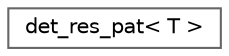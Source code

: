 digraph "Graphical Class Hierarchy"
{
 // LATEX_PDF_SIZE
  bgcolor="transparent";
  edge [fontname=Helvetica,fontsize=10,labelfontname=Helvetica,labelfontsize=10];
  node [fontname=Helvetica,fontsize=10,shape=box,height=0.2,width=0.4];
  rankdir="LR";
  Node0 [id="Node000000",label="det_res_pat\< T \>",height=0.2,width=0.4,color="grey40", fillcolor="white", style="filled",URL="$structdet__res__pat.html",tooltip=" "];
}

